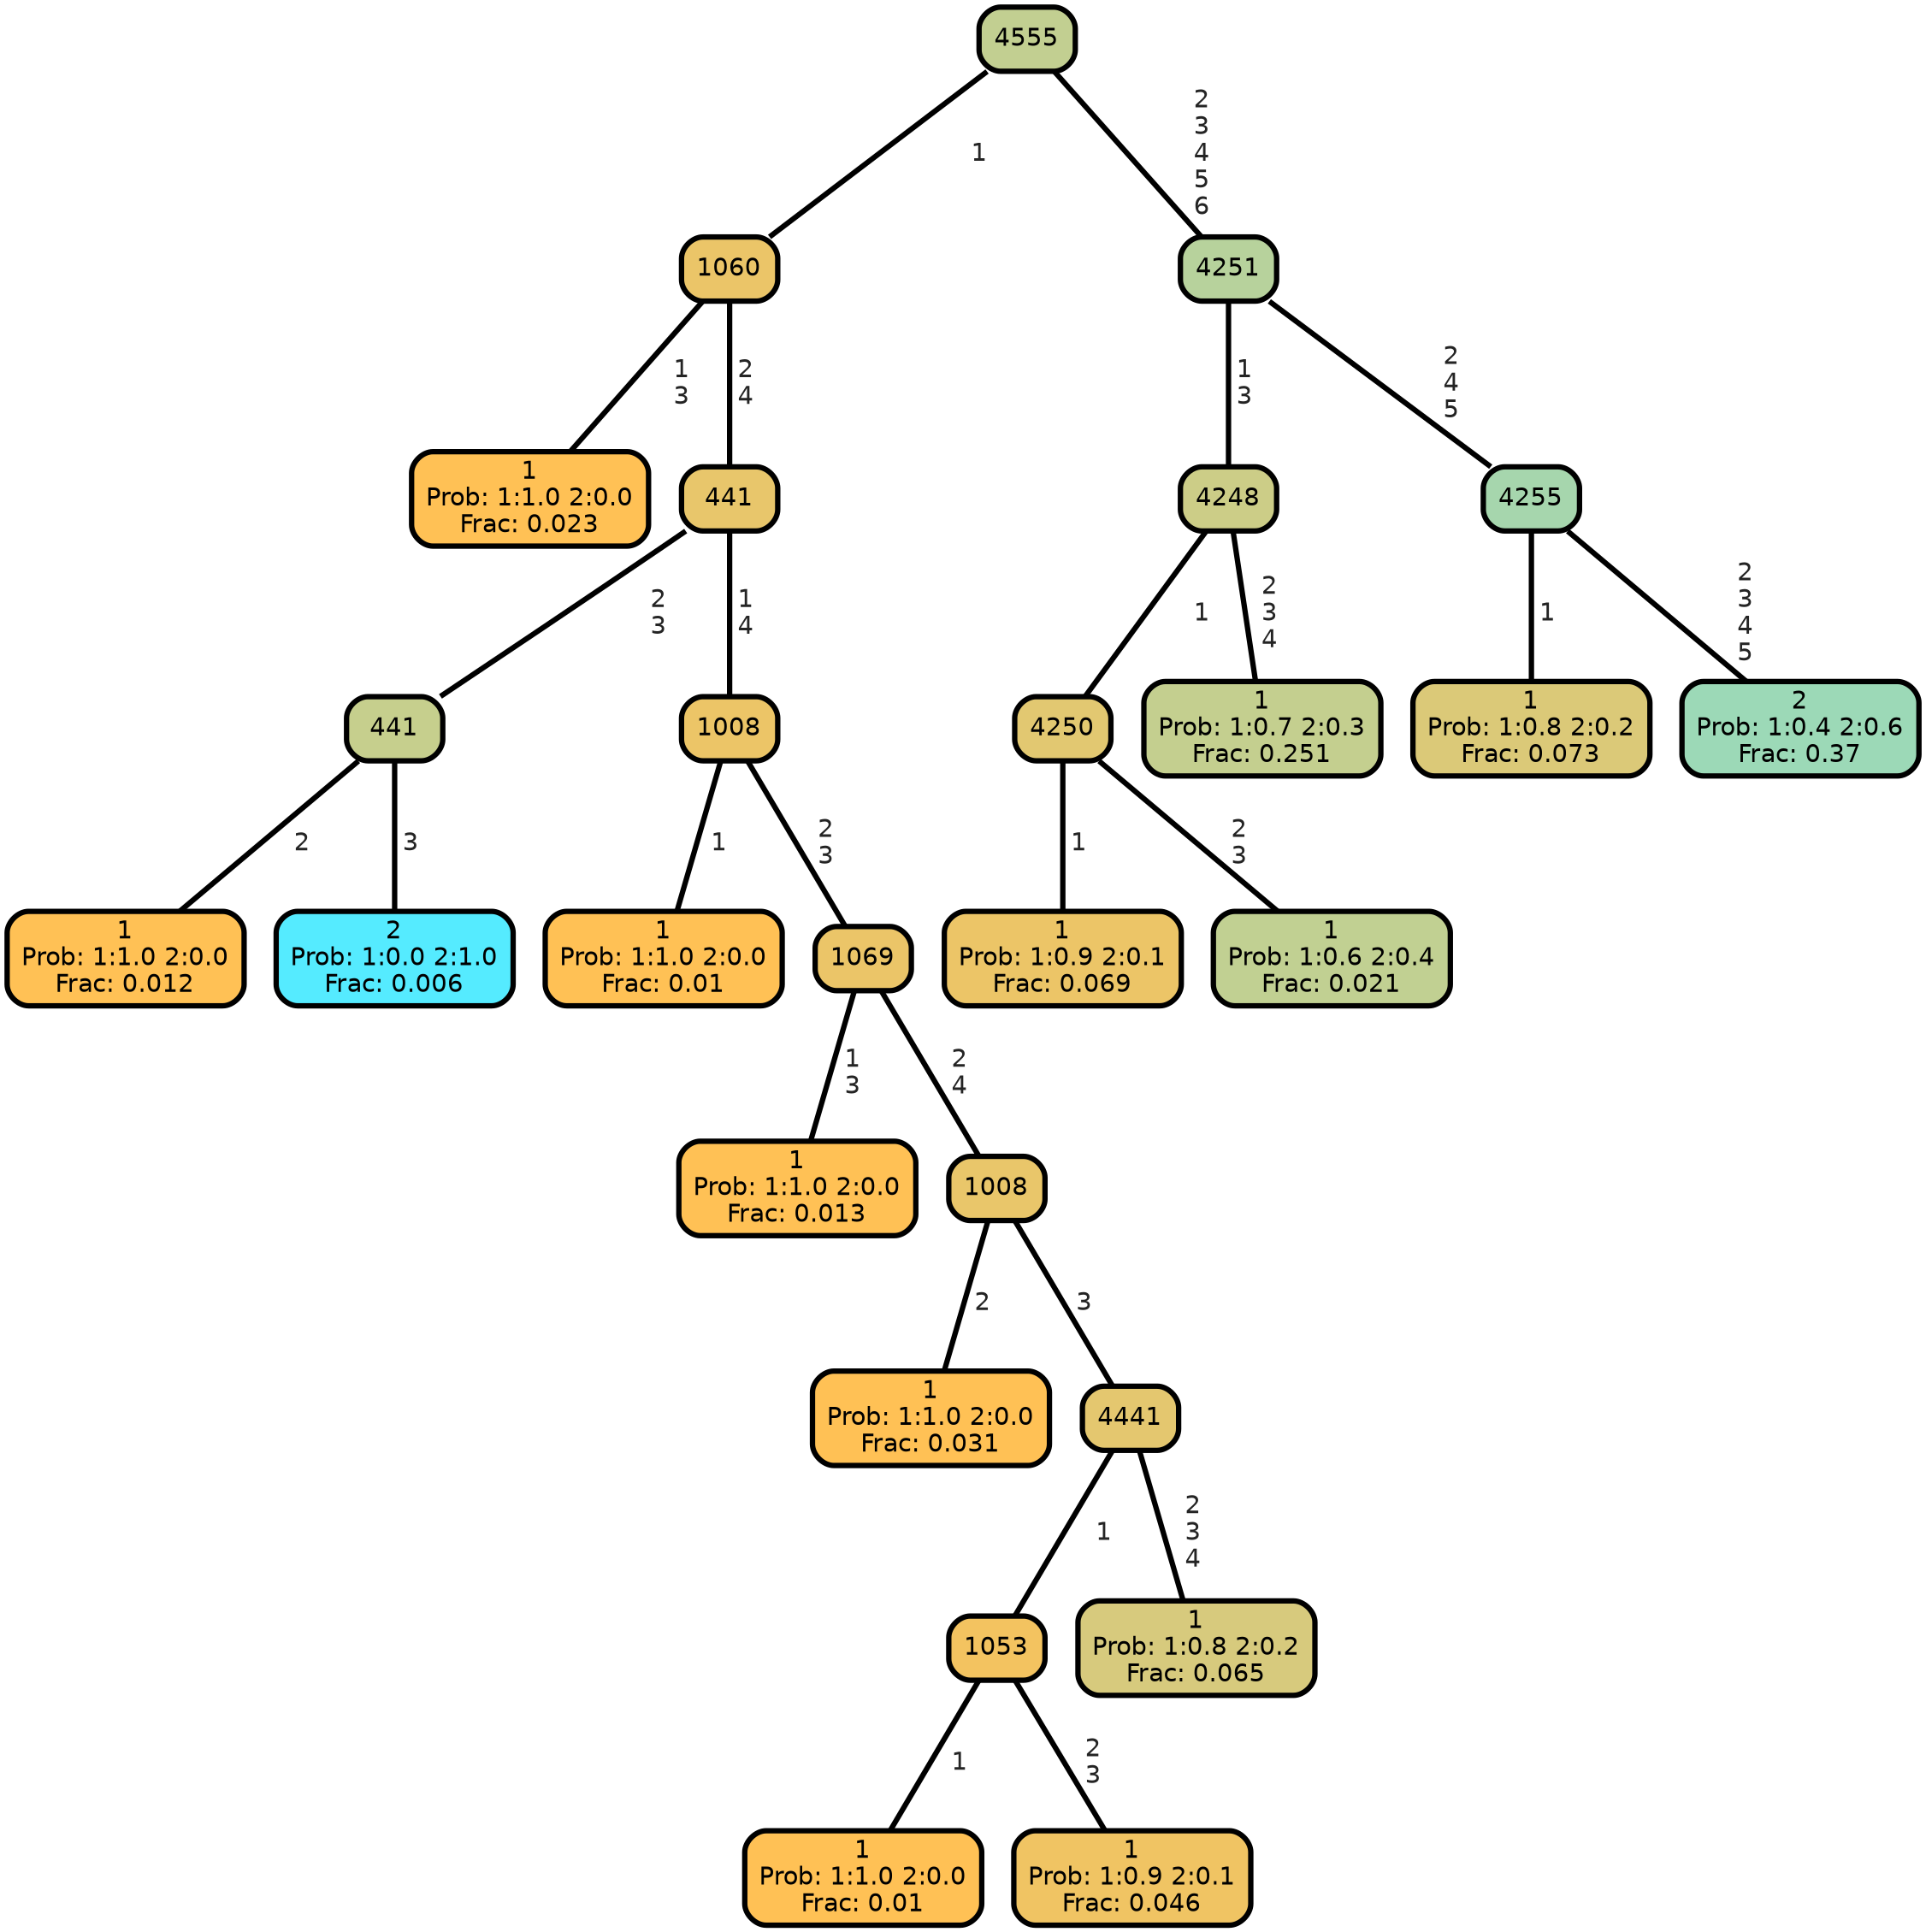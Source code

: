 graph Tree {
node [shape=box, style="filled, rounded",color="black",penwidth="3",fontcolor="black",                 fontname=helvetica] ;
graph [ranksep="0 equally", splines=straight,                 bgcolor=transparent, dpi=200] ;
edge [fontname=helvetica, fontweight=bold,fontcolor=grey14,color=black] ;
0 [label="1
Prob: 1:1.0 2:0.0
Frac: 0.023", fillcolor="#ffc155"] ;
1 [label="1060", fillcolor="#ebc568"] ;
2 [label="1
Prob: 1:1.0 2:0.0
Frac: 0.012", fillcolor="#ffc155"] ;
3 [label="441", fillcolor="#c6cf8d"] ;
4 [label="2
Prob: 1:0.0 2:1.0
Frac: 0.006", fillcolor="#55ebff"] ;
5 [label="441", fillcolor="#e8c66b"] ;
6 [label="1
Prob: 1:1.0 2:0.0
Frac: 0.01", fillcolor="#ffc155"] ;
7 [label="1008", fillcolor="#ecc567"] ;
8 [label="1
Prob: 1:1.0 2:0.0
Frac: 0.013", fillcolor="#ffc155"] ;
9 [label="1069", fillcolor="#ebc568"] ;
10 [label="1
Prob: 1:1.0 2:0.0
Frac: 0.031", fillcolor="#ffc155"] ;
11 [label="1008", fillcolor="#e9c66a"] ;
12 [label="1
Prob: 1:1.0 2:0.0
Frac: 0.01", fillcolor="#ffc155"] ;
13 [label="1053", fillcolor="#f3c360"] ;
14 [label="1
Prob: 1:0.9 2:0.1
Frac: 0.046", fillcolor="#f0c463"] ;
15 [label="4441", fillcolor="#e4c76f"] ;
16 [label="1
Prob: 1:0.8 2:0.2
Frac: 0.065", fillcolor="#d7ca7d"] ;
17 [label="4555", fillcolor="#c2cf91"] ;
18 [label="1
Prob: 1:0.9 2:0.1
Frac: 0.069", fillcolor="#ecc567"] ;
19 [label="4250", fillcolor="#e2c871"] ;
20 [label="1
Prob: 1:0.6 2:0.4
Frac: 0.021", fillcolor="#c1d092"] ;
21 [label="4248", fillcolor="#cccd87"] ;
22 [label="1
Prob: 1:0.7 2:0.3
Frac: 0.251", fillcolor="#c4cf8f"] ;
23 [label="4251", fillcolor="#b7d29c"] ;
24 [label="1
Prob: 1:0.8 2:0.2
Frac: 0.073", fillcolor="#dbc978"] ;
25 [label="4255", fillcolor="#a6d6ad"] ;
26 [label="2
Prob: 1:0.4 2:0.6
Frac: 0.37", fillcolor="#9cd9b7"] ;
1 -- 0 [label=" 1\n 3",penwidth=3] ;
1 -- 5 [label=" 2\n 4",penwidth=3] ;
3 -- 2 [label=" 2",penwidth=3] ;
3 -- 4 [label=" 3",penwidth=3] ;
5 -- 3 [label=" 2\n 3",penwidth=3] ;
5 -- 7 [label=" 1\n 4",penwidth=3] ;
7 -- 6 [label=" 1",penwidth=3] ;
7 -- 9 [label=" 2\n 3",penwidth=3] ;
9 -- 8 [label=" 1\n 3",penwidth=3] ;
9 -- 11 [label=" 2\n 4",penwidth=3] ;
11 -- 10 [label=" 2",penwidth=3] ;
11 -- 15 [label=" 3",penwidth=3] ;
13 -- 12 [label=" 1",penwidth=3] ;
13 -- 14 [label=" 2\n 3",penwidth=3] ;
15 -- 13 [label=" 1",penwidth=3] ;
15 -- 16 [label=" 2\n 3\n 4",penwidth=3] ;
17 -- 1 [label=" 1",penwidth=3] ;
17 -- 23 [label=" 2\n 3\n 4\n 5\n 6",penwidth=3] ;
19 -- 18 [label=" 1",penwidth=3] ;
19 -- 20 [label=" 2\n 3",penwidth=3] ;
21 -- 19 [label=" 1",penwidth=3] ;
21 -- 22 [label=" 2\n 3\n 4",penwidth=3] ;
23 -- 21 [label=" 1\n 3",penwidth=3] ;
23 -- 25 [label=" 2\n 4\n 5",penwidth=3] ;
25 -- 24 [label=" 1",penwidth=3] ;
25 -- 26 [label=" 2\n 3\n 4\n 5",penwidth=3] ;
{rank = same;}}